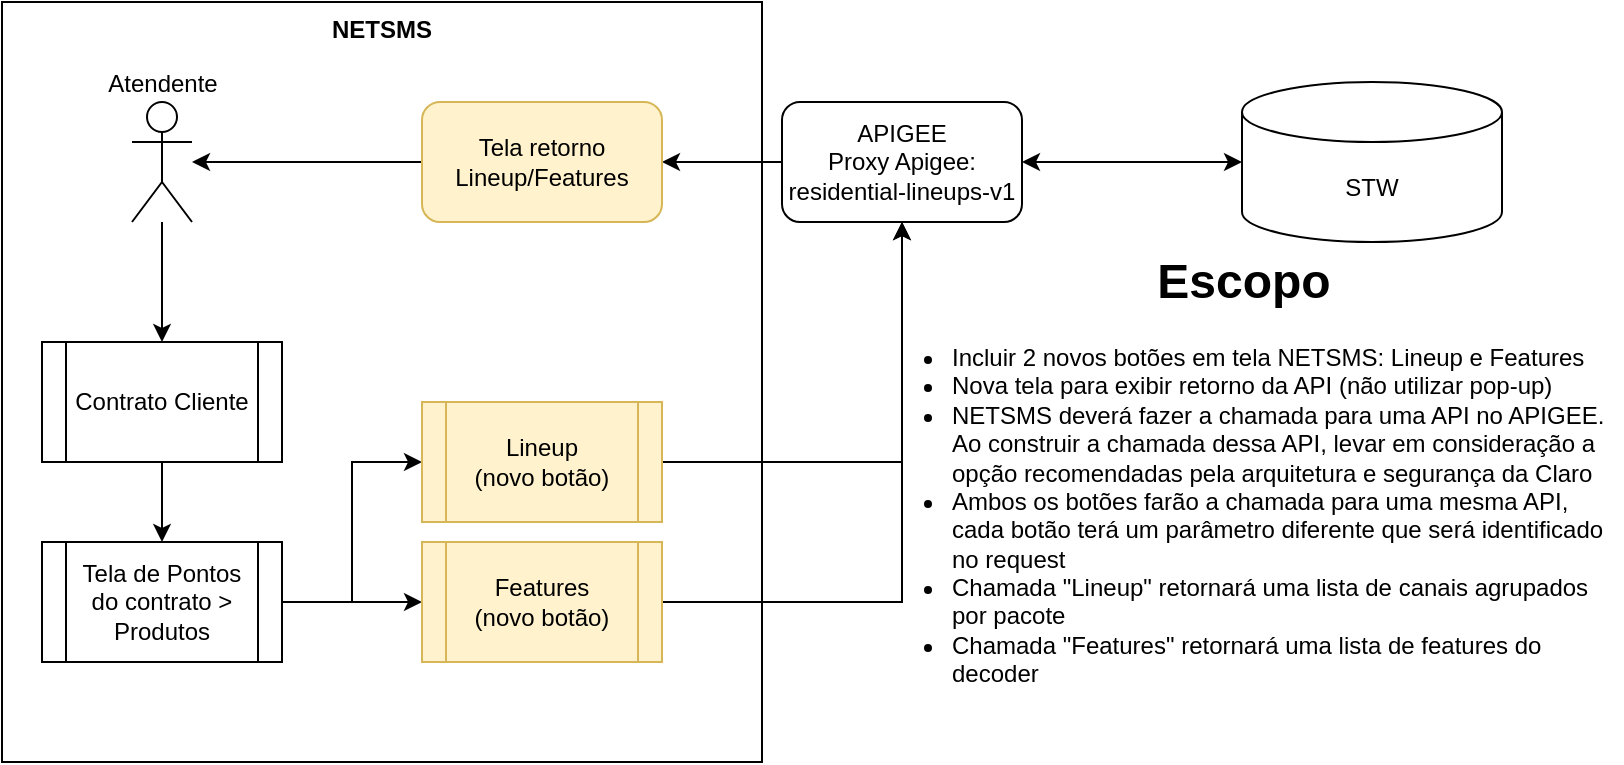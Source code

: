 <mxfile version="22.0.0" type="github" pages="2">
  <diagram name="Lineup NETSMS" id="-5gBe7mBYyI3mbEeI3KI">
    <mxGraphModel dx="1050" dy="542" grid="1" gridSize="10" guides="1" tooltips="1" connect="1" arrows="1" fold="1" page="1" pageScale="1" pageWidth="827" pageHeight="1169" math="0" shadow="0">
      <root>
        <mxCell id="0" />
        <mxCell id="1" parent="0" />
        <mxCell id="RFvKmot2yjP2-cgtx0kC-15" value="&lt;b&gt;NETSMS&lt;/b&gt;" style="whiteSpace=wrap;html=1;aspect=fixed;verticalAlign=top;" parent="1" vertex="1">
          <mxGeometry x="10" y="10" width="380" height="380" as="geometry" />
        </mxCell>
        <mxCell id="KuERG7tfqBQwJq6xoTOc-3" value="" style="edgeStyle=orthogonalEdgeStyle;rounded=0;orthogonalLoop=1;jettySize=auto;html=1;startArrow=classic;startFill=1;" edge="1" parent="1" source="RFvKmot2yjP2-cgtx0kC-2" target="KuERG7tfqBQwJq6xoTOc-2">
          <mxGeometry relative="1" as="geometry" />
        </mxCell>
        <mxCell id="KuERG7tfqBQwJq6xoTOc-5" value="" style="edgeStyle=orthogonalEdgeStyle;rounded=0;orthogonalLoop=1;jettySize=auto;html=1;" edge="1" parent="1" source="RFvKmot2yjP2-cgtx0kC-2" target="RFvKmot2yjP2-cgtx0kC-18">
          <mxGeometry relative="1" as="geometry" />
        </mxCell>
        <mxCell id="RFvKmot2yjP2-cgtx0kC-2" value="APIGEE&lt;br&gt;Proxy Apigee: residential-lineups-v1" style="rounded=1;whiteSpace=wrap;html=1;" parent="1" vertex="1">
          <mxGeometry x="400" y="60" width="120" height="60" as="geometry" />
        </mxCell>
        <mxCell id="RFvKmot2yjP2-cgtx0kC-8" value="" style="edgeStyle=orthogonalEdgeStyle;rounded=0;orthogonalLoop=1;jettySize=auto;html=1;exitX=1;exitY=0.5;exitDx=0;exitDy=0;entryX=0;entryY=0.5;entryDx=0;entryDy=0;" parent="1" source="KuERG7tfqBQwJq6xoTOc-6" target="KuERG7tfqBQwJq6xoTOc-12" edge="1">
          <mxGeometry relative="1" as="geometry">
            <mxPoint x="220" y="260" as="targetPoint" />
          </mxGeometry>
        </mxCell>
        <mxCell id="RFvKmot2yjP2-cgtx0kC-10" style="edgeStyle=orthogonalEdgeStyle;rounded=0;orthogonalLoop=1;jettySize=auto;html=1;exitX=1;exitY=0.5;exitDx=0;exitDy=0;entryX=0;entryY=0.5;entryDx=0;entryDy=0;" parent="1" source="KuERG7tfqBQwJq6xoTOc-6" target="KuERG7tfqBQwJq6xoTOc-13" edge="1">
          <mxGeometry relative="1" as="geometry">
            <mxPoint x="220" y="350" as="targetPoint" />
          </mxGeometry>
        </mxCell>
        <mxCell id="RFvKmot2yjP2-cgtx0kC-24" style="edgeStyle=orthogonalEdgeStyle;rounded=0;orthogonalLoop=1;jettySize=auto;html=1;entryX=0.5;entryY=1;entryDx=0;entryDy=0;exitX=1;exitY=0.5;exitDx=0;exitDy=0;" parent="1" source="KuERG7tfqBQwJq6xoTOc-12" target="RFvKmot2yjP2-cgtx0kC-2" edge="1">
          <mxGeometry relative="1" as="geometry">
            <mxPoint x="340" y="260" as="sourcePoint" />
          </mxGeometry>
        </mxCell>
        <mxCell id="RFvKmot2yjP2-cgtx0kC-25" style="edgeStyle=orthogonalEdgeStyle;rounded=0;orthogonalLoop=1;jettySize=auto;html=1;entryX=0.5;entryY=1;entryDx=0;entryDy=0;exitX=1;exitY=0.5;exitDx=0;exitDy=0;" parent="1" source="KuERG7tfqBQwJq6xoTOc-13" target="RFvKmot2yjP2-cgtx0kC-2" edge="1">
          <mxGeometry relative="1" as="geometry">
            <mxPoint x="340" y="350" as="sourcePoint" />
          </mxGeometry>
        </mxCell>
        <mxCell id="KuERG7tfqBQwJq6xoTOc-11" style="edgeStyle=orthogonalEdgeStyle;rounded=0;orthogonalLoop=1;jettySize=auto;html=1;" edge="1" parent="1" source="RFvKmot2yjP2-cgtx0kC-18" target="KuERG7tfqBQwJq6xoTOc-7">
          <mxGeometry relative="1" as="geometry" />
        </mxCell>
        <mxCell id="RFvKmot2yjP2-cgtx0kC-18" value="Tela retorno Lineup/Features" style="rounded=1;whiteSpace=wrap;html=1;fillColor=#fff2cc;strokeColor=#d6b656;" parent="1" vertex="1">
          <mxGeometry x="220" y="60" width="120" height="60" as="geometry" />
        </mxCell>
        <mxCell id="RFvKmot2yjP2-cgtx0kC-27" value="&lt;h1 style=&quot;text-align: center;&quot;&gt;Escopo&lt;/h1&gt;&lt;p&gt;&lt;/p&gt;&lt;ul&gt;&lt;li&gt;Incluir 2 novos botões em tela NETSMS: Lineup e Features&lt;/li&gt;&lt;li&gt;Nova tela para exibir retorno da API (não utilizar pop-up)&lt;/li&gt;&lt;li&gt;NETSMS deverá fazer a chamada para uma API no APIGEE.&amp;nbsp; Ao construir a chamada dessa API, levar em consideração a opção recomendadas pela arquitetura e segurança da Claro&lt;/li&gt;&lt;li&gt;Ambos os botões farão a chamada para uma mesma API, cada botão terá um parâmetro diferente que será identificado no request&lt;/li&gt;&lt;li&gt;Chamada &quot;Lineup&quot; retornará uma lista de canais agrupados por pacote&lt;/li&gt;&lt;li&gt;Chamada &quot;Features&quot; retornará uma lista de features do decoder&lt;/li&gt;&lt;/ul&gt;&lt;p&gt;&lt;/p&gt;" style="text;html=1;strokeColor=none;fillColor=none;spacing=5;spacingTop=-20;whiteSpace=wrap;overflow=hidden;rounded=0;" parent="1" vertex="1">
          <mxGeometry x="440" y="130" width="380" height="240" as="geometry" />
        </mxCell>
        <mxCell id="KuERG7tfqBQwJq6xoTOc-2" value="STW" style="shape=cylinder3;whiteSpace=wrap;html=1;boundedLbl=1;backgroundOutline=1;size=15;" vertex="1" parent="1">
          <mxGeometry x="630" y="50" width="130" height="80" as="geometry" />
        </mxCell>
        <mxCell id="KuERG7tfqBQwJq6xoTOc-6" value="Tela de Pontos do contrato &amp;gt; Produtos" style="shape=process;whiteSpace=wrap;html=1;backgroundOutline=1;" vertex="1" parent="1">
          <mxGeometry x="30" y="280" width="120" height="60" as="geometry" />
        </mxCell>
        <mxCell id="KuERG7tfqBQwJq6xoTOc-9" value="" style="edgeStyle=orthogonalEdgeStyle;rounded=0;orthogonalLoop=1;jettySize=auto;html=1;" edge="1" parent="1" source="KuERG7tfqBQwJq6xoTOc-7" target="KuERG7tfqBQwJq6xoTOc-8">
          <mxGeometry relative="1" as="geometry" />
        </mxCell>
        <mxCell id="KuERG7tfqBQwJq6xoTOc-7" value="Atendente" style="shape=umlActor;verticalLabelPosition=top;verticalAlign=bottom;html=1;outlineConnect=0;horizontal=1;align=center;labelPosition=center;" vertex="1" parent="1">
          <mxGeometry x="75" y="60" width="30" height="60" as="geometry" />
        </mxCell>
        <mxCell id="KuERG7tfqBQwJq6xoTOc-10" value="" style="edgeStyle=orthogonalEdgeStyle;rounded=0;orthogonalLoop=1;jettySize=auto;html=1;" edge="1" parent="1" source="KuERG7tfqBQwJq6xoTOc-8" target="KuERG7tfqBQwJq6xoTOc-6">
          <mxGeometry relative="1" as="geometry" />
        </mxCell>
        <mxCell id="KuERG7tfqBQwJq6xoTOc-8" value="Contrato Cliente" style="shape=process;whiteSpace=wrap;html=1;backgroundOutline=1;" vertex="1" parent="1">
          <mxGeometry x="30" y="180" width="120" height="60" as="geometry" />
        </mxCell>
        <mxCell id="KuERG7tfqBQwJq6xoTOc-12" value="Lineup &lt;br&gt;(novo botão)" style="shape=process;whiteSpace=wrap;html=1;backgroundOutline=1;fillColor=#fff2cc;strokeColor=#d6b656;" vertex="1" parent="1">
          <mxGeometry x="220" y="210" width="120" height="60" as="geometry" />
        </mxCell>
        <mxCell id="KuERG7tfqBQwJq6xoTOc-13" value="Features &lt;br&gt;(novo botão)" style="shape=process;whiteSpace=wrap;html=1;backgroundOutline=1;fillColor=#fff2cc;strokeColor=#d6b656;" vertex="1" parent="1">
          <mxGeometry x="220" y="280" width="120" height="60" as="geometry" />
        </mxCell>
      </root>
    </mxGraphModel>
  </diagram>
  <diagram name="Lineup SOLAR" id="lGyP24AQZTf0XDki9jBO">
    <mxGraphModel dx="1050" dy="542" grid="1" gridSize="10" guides="1" tooltips="1" connect="1" arrows="1" fold="1" page="1" pageScale="1" pageWidth="827" pageHeight="1169" math="0" shadow="0">
      <root>
        <mxCell id="8E0X53z53ibhwYF6jymO-0" />
        <mxCell id="8E0X53z53ibhwYF6jymO-1" parent="8E0X53z53ibhwYF6jymO-0" />
        <mxCell id="8E0X53z53ibhwYF6jymO-2" value="&lt;b&gt;SOLAR&lt;/b&gt;" style="whiteSpace=wrap;html=1;aspect=fixed;verticalAlign=top;" vertex="1" parent="8E0X53z53ibhwYF6jymO-1">
          <mxGeometry x="10" y="10" width="380" height="380" as="geometry" />
        </mxCell>
        <mxCell id="8E0X53z53ibhwYF6jymO-3" value="" style="edgeStyle=orthogonalEdgeStyle;rounded=0;orthogonalLoop=1;jettySize=auto;html=1;" edge="1" parent="8E0X53z53ibhwYF6jymO-1" source="8E0X53z53ibhwYF6jymO-4" target="8E0X53z53ibhwYF6jymO-9">
          <mxGeometry relative="1" as="geometry" />
        </mxCell>
        <mxCell id="8E0X53z53ibhwYF6jymO-4" value="Tela Pontos do contrato" style="rounded=1;whiteSpace=wrap;html=1;" vertex="1" parent="8E0X53z53ibhwYF6jymO-1">
          <mxGeometry x="20" y="70" width="120" height="60" as="geometry" />
        </mxCell>
        <mxCell id="8E0X53z53ibhwYF6jymO-5" style="edgeStyle=orthogonalEdgeStyle;rounded=0;orthogonalLoop=1;jettySize=auto;html=1;entryX=1;entryY=0.5;entryDx=0;entryDy=0;exitX=0.5;exitY=0;exitDx=0;exitDy=0;" edge="1" parent="8E0X53z53ibhwYF6jymO-1" source="8E0X53z53ibhwYF6jymO-6" target="8E0X53z53ibhwYF6jymO-14">
          <mxGeometry relative="1" as="geometry">
            <Array as="points">
              <mxPoint x="460" y="130" />
            </Array>
          </mxGeometry>
        </mxCell>
        <mxCell id="8E0X53z53ibhwYF6jymO-6" value="API (APIGEE)" style="rounded=1;whiteSpace=wrap;html=1;" vertex="1" parent="8E0X53z53ibhwYF6jymO-1">
          <mxGeometry x="400" y="160" width="120" height="60" as="geometry" />
        </mxCell>
        <mxCell id="8E0X53z53ibhwYF6jymO-7" value="" style="edgeStyle=orthogonalEdgeStyle;rounded=0;orthogonalLoop=1;jettySize=auto;html=1;" edge="1" parent="8E0X53z53ibhwYF6jymO-1" source="8E0X53z53ibhwYF6jymO-9" target="8E0X53z53ibhwYF6jymO-11">
          <mxGeometry relative="1" as="geometry" />
        </mxCell>
        <mxCell id="8E0X53z53ibhwYF6jymO-8" style="edgeStyle=orthogonalEdgeStyle;rounded=0;orthogonalLoop=1;jettySize=auto;html=1;entryX=0;entryY=0.5;entryDx=0;entryDy=0;" edge="1" parent="8E0X53z53ibhwYF6jymO-1" source="8E0X53z53ibhwYF6jymO-9" target="8E0X53z53ibhwYF6jymO-13">
          <mxGeometry relative="1" as="geometry" />
        </mxCell>
        <mxCell id="8E0X53z53ibhwYF6jymO-9" value="Tela Produtos por ponto" style="rounded=1;whiteSpace=wrap;html=1;" vertex="1" parent="8E0X53z53ibhwYF6jymO-1">
          <mxGeometry x="20" y="160" width="120" height="60" as="geometry" />
        </mxCell>
        <mxCell id="8E0X53z53ibhwYF6jymO-10" style="edgeStyle=orthogonalEdgeStyle;rounded=0;orthogonalLoop=1;jettySize=auto;html=1;entryX=0.5;entryY=1;entryDx=0;entryDy=0;" edge="1" parent="8E0X53z53ibhwYF6jymO-1" source="8E0X53z53ibhwYF6jymO-11" target="8E0X53z53ibhwYF6jymO-6">
          <mxGeometry relative="1" as="geometry" />
        </mxCell>
        <mxCell id="8E0X53z53ibhwYF6jymO-11" value="Lineup (novo botão)" style="rounded=1;whiteSpace=wrap;html=1;fillColor=#fff2cc;strokeColor=#d6b656;" vertex="1" parent="8E0X53z53ibhwYF6jymO-1">
          <mxGeometry x="220" y="230" width="120" height="60" as="geometry" />
        </mxCell>
        <mxCell id="8E0X53z53ibhwYF6jymO-12" style="edgeStyle=orthogonalEdgeStyle;rounded=0;orthogonalLoop=1;jettySize=auto;html=1;entryX=0.5;entryY=1;entryDx=0;entryDy=0;" edge="1" parent="8E0X53z53ibhwYF6jymO-1" source="8E0X53z53ibhwYF6jymO-13" target="8E0X53z53ibhwYF6jymO-6">
          <mxGeometry relative="1" as="geometry" />
        </mxCell>
        <mxCell id="8E0X53z53ibhwYF6jymO-13" value="Features (novo botão)" style="rounded=1;whiteSpace=wrap;html=1;fillColor=#fff2cc;strokeColor=#d6b656;" vertex="1" parent="8E0X53z53ibhwYF6jymO-1">
          <mxGeometry x="220" y="320" width="120" height="60" as="geometry" />
        </mxCell>
        <mxCell id="8E0X53z53ibhwYF6jymO-14" value="Tela retorno Lineup/Features" style="rounded=1;whiteSpace=wrap;html=1;fillColor=#fff2cc;strokeColor=#d6b656;" vertex="1" parent="8E0X53z53ibhwYF6jymO-1">
          <mxGeometry x="220" y="100" width="120" height="60" as="geometry" />
        </mxCell>
        <mxCell id="8E0X53z53ibhwYF6jymO-15" value="&lt;h1&gt;Escopo&lt;/h1&gt;&lt;p&gt;&lt;/p&gt;&lt;ul&gt;&lt;li&gt;Incluir 2 novos botões em tela NETSMS&lt;/li&gt;&lt;li&gt;Desenvolver nova tela para exibir retorno da API (não utilizar pop-up)&lt;/li&gt;&lt;li&gt;NETSMS deverá fazer a chamada para uma API no APIGEE&lt;/li&gt;&lt;li&gt;Ambos os botões farão a chamada para uma mesma API, cada botão terá um parâmetro diferente que será identificado no request&lt;/li&gt;&lt;li&gt;Chamada &quot;Lineup&quot; retornará uma lista de canais agrupados por pacote&lt;/li&gt;&lt;li&gt;Chamada &quot;Features&quot; retornará uma lista de features do decoder&lt;/li&gt;&lt;li&gt;Na chamada da API deve ser levada em consideração as opções recomendadas pela arquitetura e segurança da Claro (material anexo)&lt;/li&gt;&lt;/ul&gt;&lt;p&gt;&lt;/p&gt;" style="text;html=1;strokeColor=none;fillColor=none;spacing=5;spacingTop=-20;whiteSpace=wrap;overflow=hidden;rounded=0;" vertex="1" parent="8E0X53z53ibhwYF6jymO-1">
          <mxGeometry x="500" y="10" width="310" height="310" as="geometry" />
        </mxCell>
      </root>
    </mxGraphModel>
  </diagram>
</mxfile>
